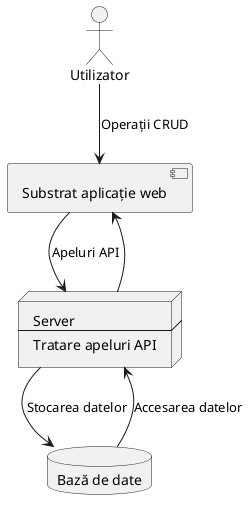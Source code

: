 @startuml System

actor Utilizator
component "Substrat aplicație web" as webappLayer
node Server [
    Server
    ---
    Tratare apeluri API
] 
database "Bază de date" as db


Utilizator --> webappLayer : "Operații CRUD"
webappLayer --> Server : "Apeluri API"
Server --> webappLayer
Server --> db : "Stocarea datelor"
db --> Server : "Accesarea datelor"

@enduml